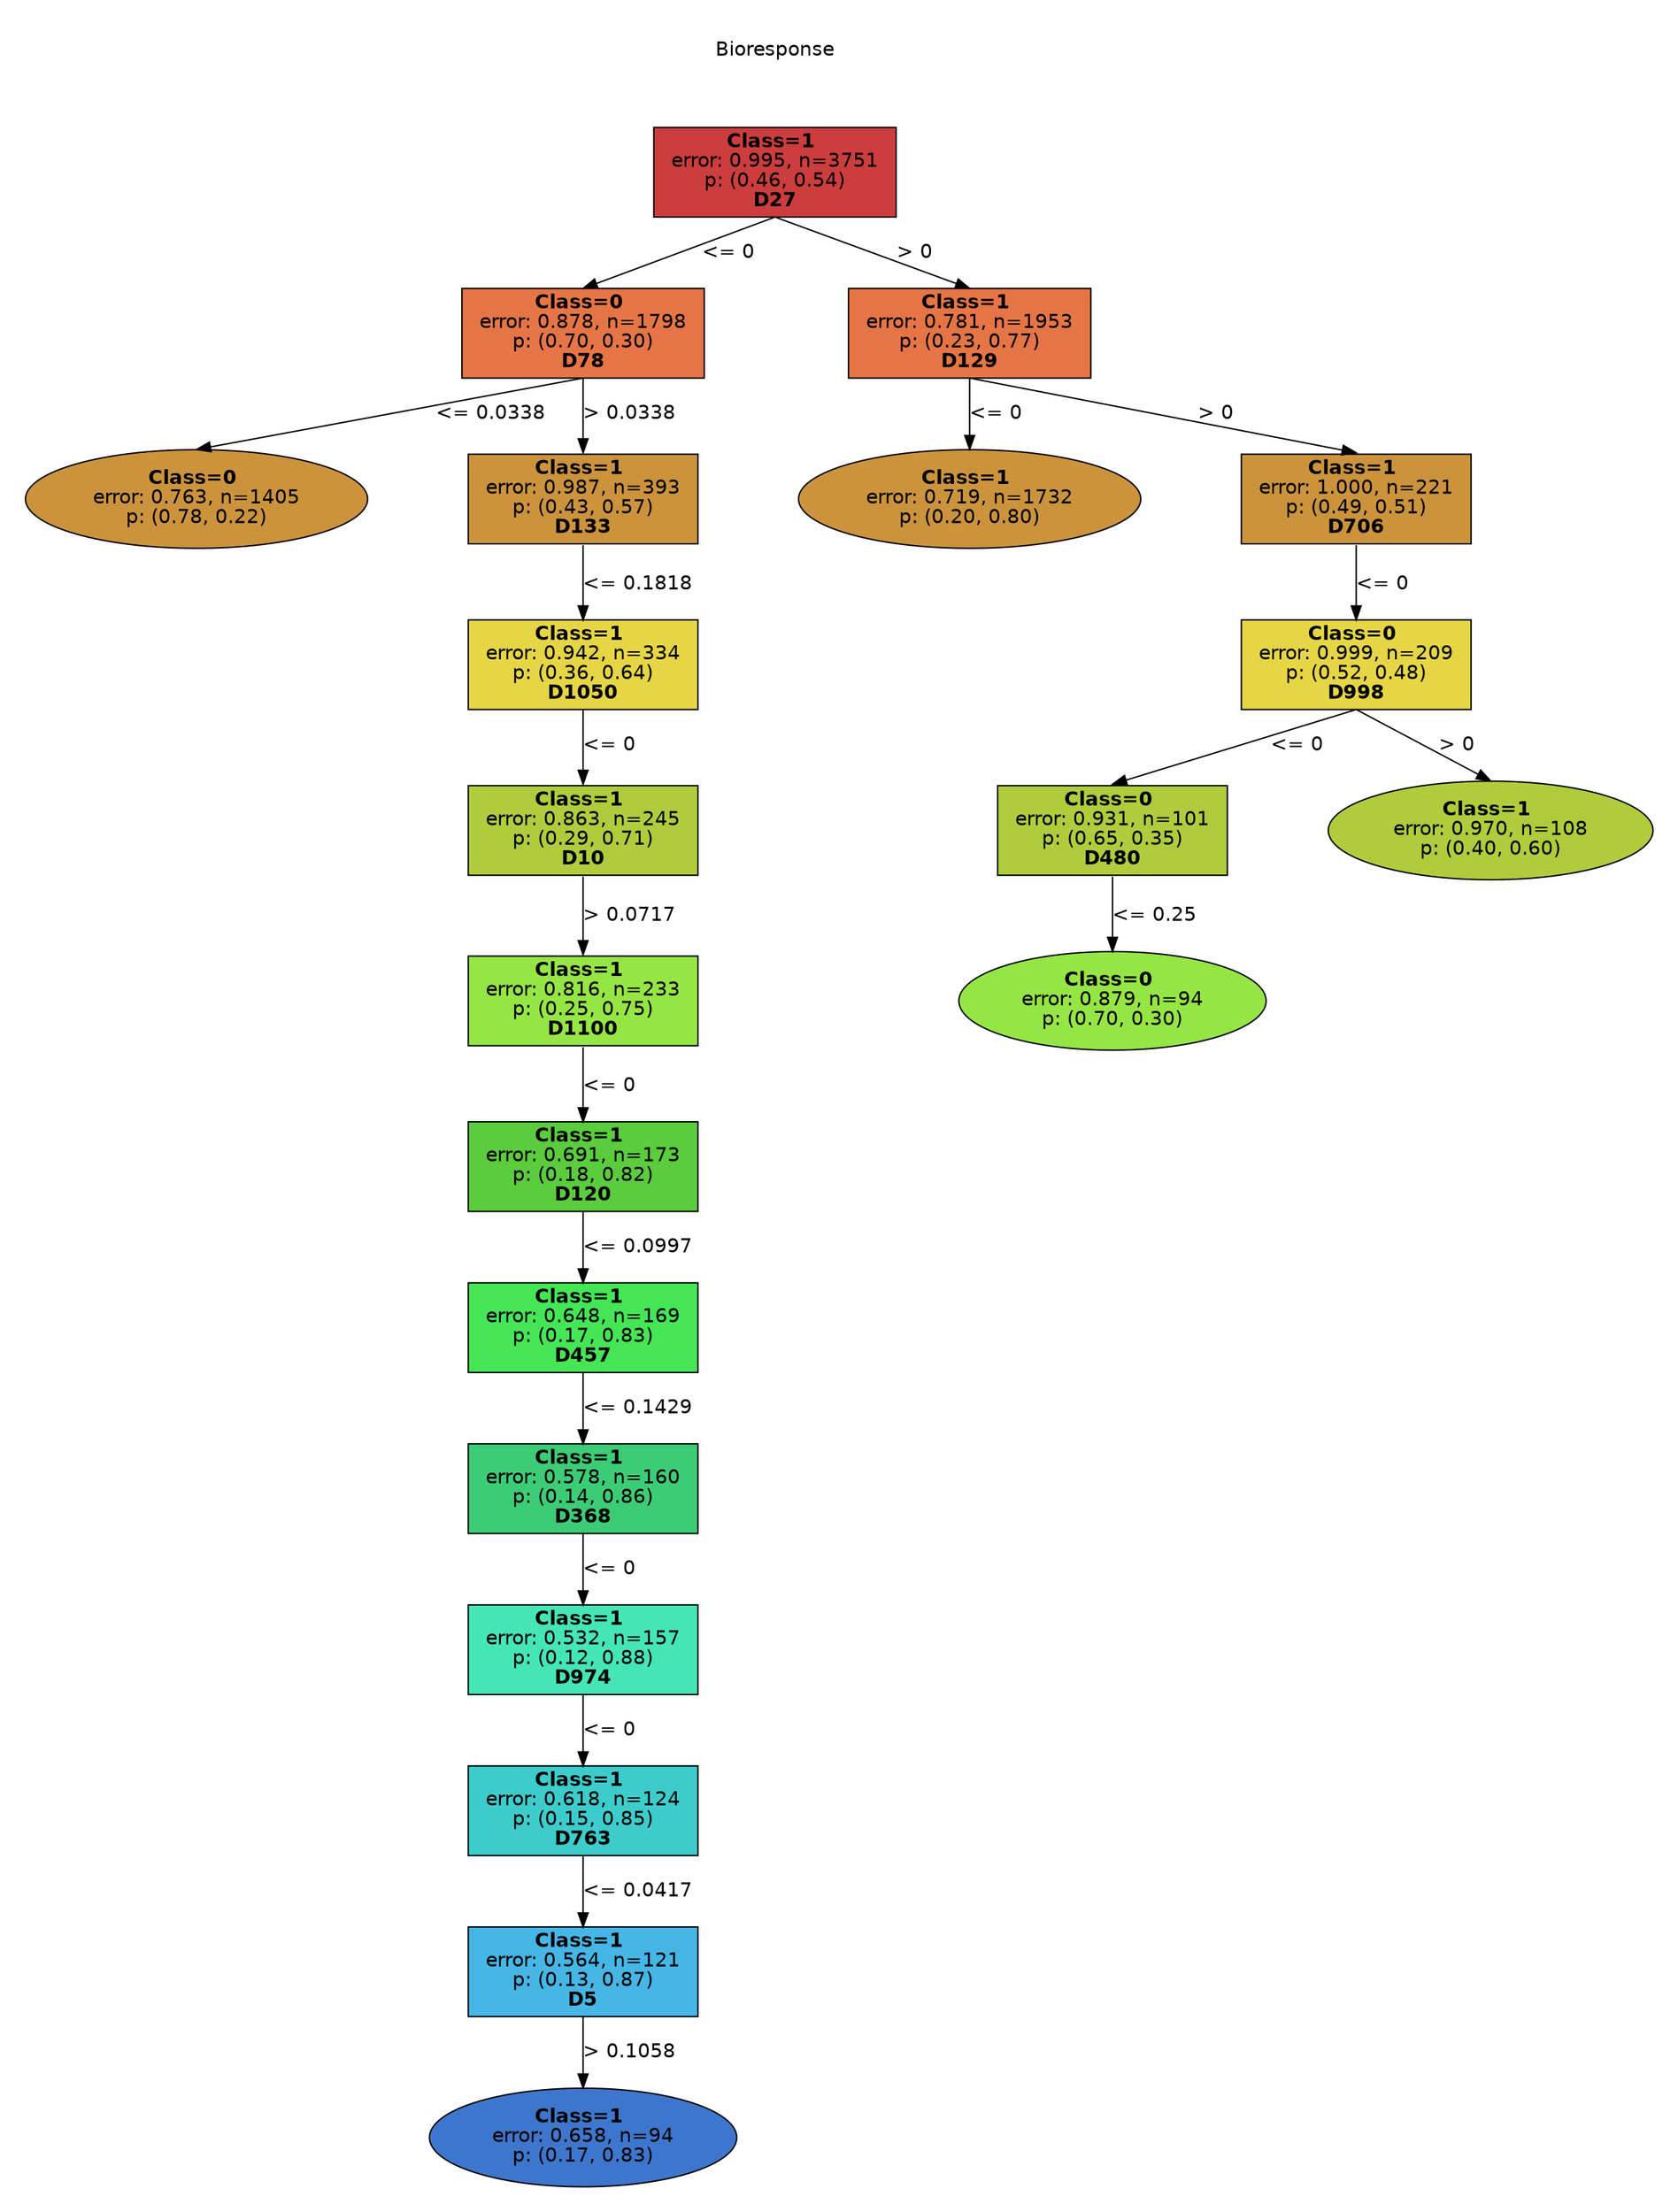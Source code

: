 digraph Tree {
splines=false;
graph [pad=".25", ranksep="0.5", nodesep="1"];
node [shape=rect, style="filled", color="black", fontname="helvetica",fillcolor="white"] ;
edge [fontname="helvetica"] ;
0 [label="Bioresponse", shape=plaintext];
0:s -> 1:n [style=invis];   
1 [label=<<b> Class=1 </b> <br/> error: 0.995, n=3751 <br/> p: (0.46, 0.54) <br/><b>D27</b>>, fillcolor="0.000 0.7 0.800", shape="rect"];
2 [label=<<b> Class=0 </b> <br/> error: 0.878, n=1798 <br/> p: (0.70, 0.30) <br/><b>D78</b>>, fillcolor="0.050 0.7 0.900", shape="rect"];
1:s -> 2:n [label="<= 0"] ;
3 [label=<<b> Class=0 </b> <br/> error: 0.763, n=1405 <br/> p: (0.78, 0.22) >, fillcolor="0.100 0.7 0.800", shape="oval"];
2:s -> 3:n [label="<= 0.0338"] ;
4 [label=<<b> Class=1 </b> <br/> error: 0.987, n=393 <br/> p: (0.43, 0.57) <br/><b>D133</b>>, fillcolor="0.100 0.7 0.800", shape="rect"];
2:s -> 4:n [label="> 0.0338"] ;
5 [label=<<b> Class=1 </b> <br/> error: 0.942, n=334 <br/> p: (0.36, 0.64) <br/><b>D1050</b>>, fillcolor="0.150 0.7 0.900", shape="rect"];
4:s -> 5:n [label="<= 0.1818"] ;
6 [label=<<b> Class=1 </b> <br/> error: 0.863, n=245 <br/> p: (0.29, 0.71) <br/><b>D10</b>>, fillcolor="0.200 0.7 0.800", shape="rect"];
5:s -> 6:n [label="<= 0"] ;
7 [label=<<b> Class=1 </b> <br/> error: 0.816, n=233 <br/> p: (0.25, 0.75) <br/><b>D1100</b>>, fillcolor="0.250 0.7 0.900", shape="rect"];
6:s -> 7:n [label="> 0.0717"] ;
8 [label=<<b> Class=1 </b> <br/> error: 0.691, n=173 <br/> p: (0.18, 0.82) <br/><b>D120</b>>, fillcolor="0.300 0.7 0.800", shape="rect"];
7:s -> 8:n [label="<= 0"] ;
9 [label=<<b> Class=1 </b> <br/> error: 0.648, n=169 <br/> p: (0.17, 0.83) <br/><b>D457</b>>, fillcolor="0.350 0.7 0.900", shape="rect"];
8:s -> 9:n [label="<= 0.0997"] ;
10 [label=<<b> Class=1 </b> <br/> error: 0.578, n=160 <br/> p: (0.14, 0.86) <br/><b>D368</b>>, fillcolor="0.400 0.7 0.800", shape="rect"];
9:s -> 10:n [label="<= 0.1429"] ;
11 [label=<<b> Class=1 </b> <br/> error: 0.532, n=157 <br/> p: (0.12, 0.88) <br/><b>D974</b>>, fillcolor="0.450 0.7 0.900", shape="rect"];
10:s -> 11:n [label="<= 0"] ;
12 [label=<<b> Class=1 </b> <br/> error: 0.618, n=124 <br/> p: (0.15, 0.85) <br/><b>D763</b>>, fillcolor="0.500 0.7 0.800", shape="rect"];
11:s -> 12:n [label="<= 0"] ;
13 [label=<<b> Class=1 </b> <br/> error: 0.564, n=121 <br/> p: (0.13, 0.87) <br/><b>D5</b>>, fillcolor="0.550 0.7 0.900", shape="rect"];
12:s -> 13:n [label="<= 0.0417"] ;
14 [label=<<b> Class=1 </b> <br/> error: 0.658, n=94 <br/> p: (0.17, 0.83) >, fillcolor="0.600 0.7 0.800", shape="oval"];
13:s -> 14:n [label="> 0.1058"] ;
15 [label=<<b> Class=1 </b> <br/> error: 0.781, n=1953 <br/> p: (0.23, 0.77) <br/><b>D129</b>>, fillcolor="0.050 0.7 0.900", shape="rect"];
1:s -> 15:n [label="> 0"] ;
16 [label=<<b> Class=1 </b> <br/> error: 0.719, n=1732 <br/> p: (0.20, 0.80) >, fillcolor="0.100 0.7 0.800", shape="oval"];
15:s -> 16:n [label="<= 0"] ;
17 [label=<<b> Class=1 </b> <br/> error: 1.000, n=221 <br/> p: (0.49, 0.51) <br/><b>D706</b>>, fillcolor="0.100 0.7 0.800", shape="rect"];
15:s -> 17:n [label="> 0"] ;
18 [label=<<b> Class=0 </b> <br/> error: 0.999, n=209 <br/> p: (0.52, 0.48) <br/><b>D998</b>>, fillcolor="0.150 0.7 0.900", shape="rect"];
17:s -> 18:n [label="<= 0"] ;
19 [label=<<b> Class=0 </b> <br/> error: 0.931, n=101 <br/> p: (0.65, 0.35) <br/><b>D480</b>>, fillcolor="0.200 0.7 0.800", shape="rect"];
18:s -> 19:n [label="<= 0"] ;
20 [label=<<b> Class=0 </b> <br/> error: 0.879, n=94 <br/> p: (0.70, 0.30) >, fillcolor="0.250 0.7 0.900", shape="oval"];
19:s -> 20:n [label="<= 0.25"] ;
21 [label=<<b> Class=1 </b> <br/> error: 0.970, n=108 <br/> p: (0.40, 0.60) >, fillcolor="0.200 0.7 0.800", shape="oval"];
18:s -> 21:n [label="> 0"] ;

}